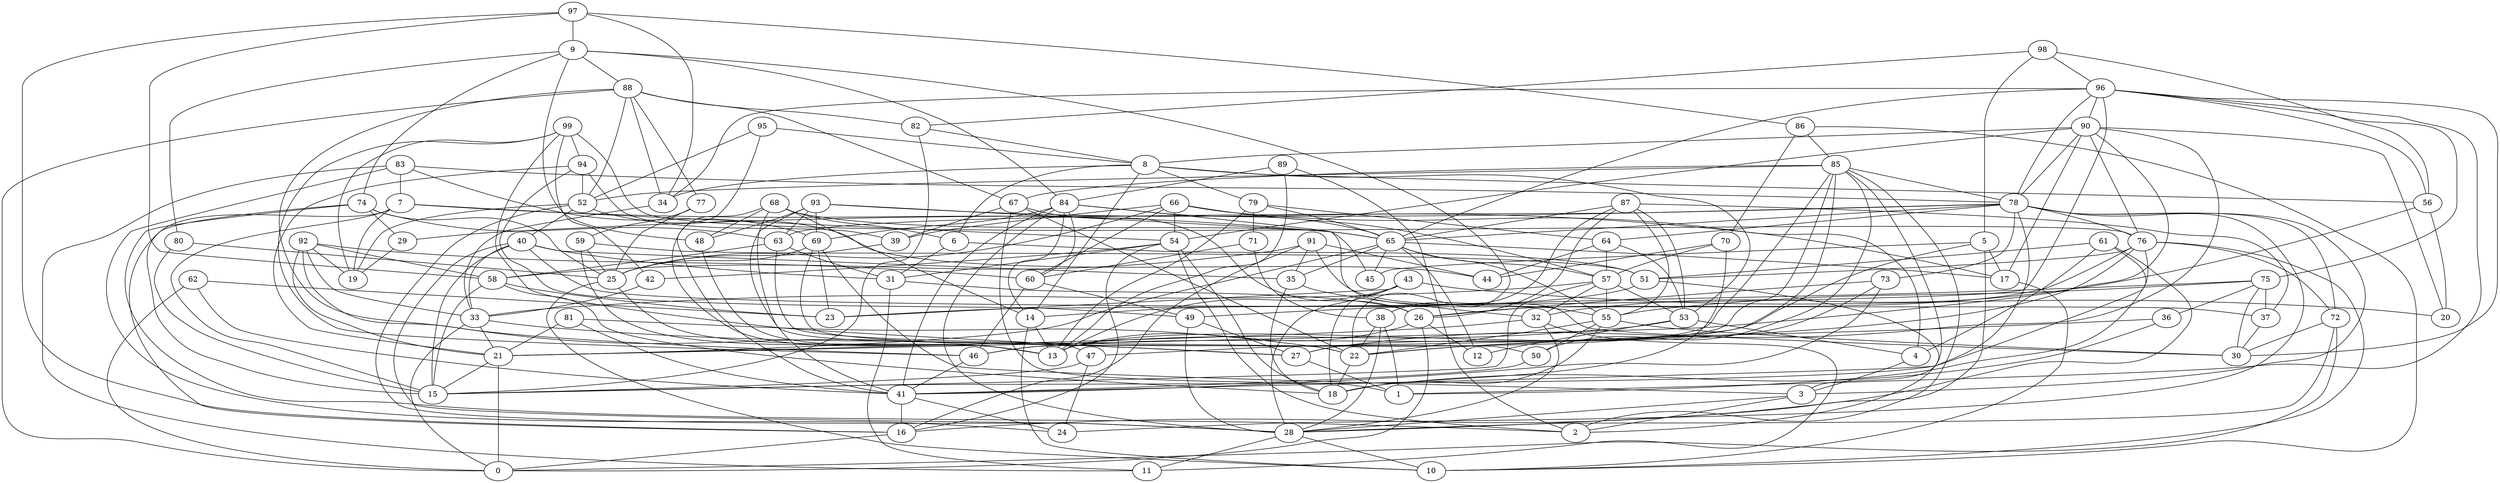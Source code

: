 digraph GG_graph {

subgraph G_graph {
edge [color = black]
"97" -> "9" [dir = none]
"97" -> "86" [dir = none]
"97" -> "58" [dir = none]
"97" -> "34" [dir = none]
"97" -> "16" [dir = none]
"77" -> "59" [dir = none]
"77" -> "25" [dir = none]
"98" -> "82" [dir = none]
"98" -> "5" [dir = none]
"98" -> "96" [dir = none]
"98" -> "56" [dir = none]
"39" -> "25" [dir = none]
"16" -> "0" [dir = none]
"32" -> "11" [dir = none]
"32" -> "21" [dir = none]
"32" -> "28" [dir = none]
"86" -> "10" [dir = none]
"86" -> "70" [dir = none]
"86" -> "85" [dir = none]
"59" -> "13" [dir = none]
"59" -> "25" [dir = none]
"59" -> "51" [dir = none]
"67" -> "1" [dir = none]
"67" -> "39" [dir = none]
"67" -> "26" [dir = none]
"67" -> "22" [dir = none]
"50" -> "41" [dir = none]
"83" -> "7" [dir = none]
"83" -> "24" [dir = none]
"83" -> "78" [dir = none]
"83" -> "11" [dir = none]
"83" -> "69" [dir = none]
"85" -> "13" [dir = none]
"85" -> "46" [dir = none]
"85" -> "3" [dir = none]
"85" -> "78" [dir = none]
"85" -> "47" [dir = none]
"85" -> "2" [dir = none]
"85" -> "67" [dir = none]
"85" -> "50" [dir = none]
"85" -> "52" [dir = none]
"22" -> "18" [dir = none]
"36" -> "18" [dir = none]
"36" -> "22" [dir = none]
"75" -> "37" [dir = none]
"75" -> "55" [dir = none]
"75" -> "36" [dir = none]
"75" -> "30" [dir = none]
"75" -> "49" [dir = none]
"94" -> "21" [dir = none]
"94" -> "52" [dir = none]
"94" -> "49" [dir = none]
"94" -> "39" [dir = none]
"80" -> "15" [dir = none]
"80" -> "25" [dir = none]
"82" -> "8" [dir = none]
"82" -> "15" [dir = none]
"25" -> "10" [dir = none]
"25" -> "13" [dir = none]
"5" -> "17" [dir = none]
"5" -> "28" [dir = none]
"5" -> "13" [dir = none]
"5" -> "45" [dir = none]
"88" -> "77" [dir = none]
"88" -> "52" [dir = none]
"88" -> "0" [dir = none]
"88" -> "67" [dir = none]
"88" -> "82" [dir = none]
"88" -> "34" [dir = none]
"88" -> "13" [dir = none]
"9" -> "80" [dir = none]
"9" -> "84" [dir = none]
"9" -> "48" [dir = none]
"9" -> "74" [dir = none]
"9" -> "22" [dir = none]
"9" -> "88" [dir = none]
"63" -> "58" [dir = none]
"63" -> "31" [dir = none]
"63" -> "22" [dir = none]
"60" -> "49" [dir = none]
"60" -> "46" [dir = none]
"92" -> "60" [dir = none]
"92" -> "21" [dir = none]
"92" -> "58" [dir = none]
"92" -> "19" [dir = none]
"92" -> "33" [dir = none]
"92" -> "46" [dir = none]
"14" -> "10" [dir = none]
"14" -> "13" [dir = none]
"34" -> "33" [dir = none]
"90" -> "27" [dir = none]
"90" -> "17" [dir = none]
"90" -> "76" [dir = none]
"90" -> "8" [dir = none]
"90" -> "78" [dir = none]
"90" -> "21" [dir = none]
"90" -> "20" [dir = none]
"90" -> "54" [dir = none]
"76" -> "51" [dir = none]
"76" -> "26" [dir = none]
"76" -> "22" [dir = none]
"76" -> "15" [dir = none]
"76" -> "10" [dir = none]
"78" -> "72" [dir = none]
"78" -> "29" [dir = none]
"78" -> "3" [dir = none]
"78" -> "41" [dir = none]
"78" -> "64" [dir = none]
"78" -> "24" [dir = none]
"78" -> "65" [dir = none]
"78" -> "73" [dir = none]
"78" -> "63" [dir = none]
"78" -> "76" [dir = none]
"7" -> "65" [dir = none]
"7" -> "54" [dir = none]
"7" -> "16" [dir = none]
"7" -> "15" [dir = none]
"7" -> "19" [dir = none]
"65" -> "45" [dir = none]
"65" -> "12" [dir = none]
"65" -> "21" [dir = none]
"65" -> "35" [dir = none]
"65" -> "55" [dir = none]
"65" -> "17" [dir = none]
"65" -> "57" [dir = none]
"72" -> "28" [dir = none]
"72" -> "0" [dir = none]
"72" -> "30" [dir = none]
"73" -> "26" [dir = none]
"73" -> "41" [dir = none]
"73" -> "27" [dir = none]
"66" -> "4" [dir = none]
"66" -> "57" [dir = none]
"66" -> "54" [dir = none]
"66" -> "25" [dir = none]
"66" -> "60" [dir = none]
"66" -> "39" [dir = none]
"70" -> "57" [dir = none]
"70" -> "18" [dir = none]
"70" -> "44" [dir = none]
"91" -> "16" [dir = none]
"91" -> "44" [dir = none]
"91" -> "35" [dir = none]
"91" -> "55" [dir = none]
"4" -> "3" [dir = none]
"93" -> "41" [dir = none]
"93" -> "63" [dir = none]
"93" -> "45" [dir = none]
"93" -> "69" [dir = none]
"93" -> "17" [dir = none]
"93" -> "48" [dir = none]
"49" -> "28" [dir = none]
"49" -> "27" [dir = none]
"42" -> "33" [dir = none]
"68" -> "6" [dir = none]
"68" -> "47" [dir = none]
"68" -> "41" [dir = none]
"68" -> "48" [dir = none]
"68" -> "14" [dir = none]
"68" -> "65" [dir = none]
"48" -> "13" [dir = none]
"89" -> "84" [dir = none]
"89" -> "2" [dir = none]
"89" -> "13" [dir = none]
"17" -> "10" [dir = none]
"40" -> "15" [dir = none]
"40" -> "35" [dir = none]
"40" -> "28" [dir = none]
"40" -> "31" [dir = none]
"40" -> "37" [dir = none]
"40" -> "33" [dir = none]
"28" -> "11" [dir = none]
"28" -> "10" [dir = none]
"41" -> "16" [dir = none]
"41" -> "24" [dir = none]
"62" -> "41" [dir = none]
"62" -> "0" [dir = none]
"62" -> "23" [dir = none]
"3" -> "2" [dir = none]
"3" -> "28" [dir = none]
"55" -> "50" [dir = none]
"55" -> "30" [dir = none]
"55" -> "22" [dir = none]
"55" -> "18" [dir = none]
"37" -> "30" [dir = none]
"46" -> "41" [dir = none]
"27" -> "1" [dir = none]
"54" -> "16" [dir = none]
"54" -> "2" [dir = none]
"54" -> "18" [dir = none]
"54" -> "42" [dir = none]
"54" -> "31" [dir = none]
"74" -> "25" [dir = none]
"74" -> "63" [dir = none]
"74" -> "29" [dir = none]
"74" -> "15" [dir = none]
"74" -> "2" [dir = none]
"99" -> "19" [dir = none]
"99" -> "94" [dir = none]
"99" -> "42" [dir = none]
"99" -> "76" [dir = none]
"99" -> "46" [dir = none]
"99" -> "27" [dir = none]
"29" -> "19" [dir = none]
"79" -> "13" [dir = none]
"79" -> "71" [dir = none]
"79" -> "64" [dir = none]
"79" -> "65" [dir = none]
"56" -> "32" [dir = none]
"56" -> "20" [dir = none]
"35" -> "32" [dir = none]
"35" -> "18" [dir = none]
"8" -> "53" [dir = none]
"8" -> "34" [dir = none]
"8" -> "14" [dir = none]
"8" -> "6" [dir = none]
"8" -> "79" [dir = none]
"8" -> "56" [dir = none]
"58" -> "23" [dir = none]
"58" -> "15" [dir = none]
"58" -> "18" [dir = none]
"84" -> "69" [dir = none]
"84" -> "14" [dir = none]
"84" -> "60" [dir = none]
"84" -> "41" [dir = none]
"84" -> "28" [dir = none]
"84" -> "65" [dir = none]
"84" -> "30" [dir = none]
"6" -> "31" [dir = none]
"6" -> "51" [dir = none]
"33" -> "27" [dir = none]
"33" -> "21" [dir = none]
"33" -> "0" [dir = none]
"52" -> "44" [dir = none]
"52" -> "19" [dir = none]
"52" -> "40" [dir = none]
"52" -> "28" [dir = none]
"96" -> "75" [dir = none]
"96" -> "78" [dir = none]
"96" -> "56" [dir = none]
"96" -> "90" [dir = none]
"96" -> "34" [dir = none]
"96" -> "23" [dir = none]
"96" -> "30" [dir = none]
"96" -> "65" [dir = none]
"96" -> "1" [dir = none]
"47" -> "15" [dir = none]
"47" -> "24" [dir = none]
"43" -> "20" [dir = none]
"43" -> "13" [dir = none]
"43" -> "28" [dir = none]
"43" -> "18" [dir = none]
"43" -> "23" [dir = none]
"87" -> "53" [dir = none]
"87" -> "26" [dir = none]
"87" -> "37" [dir = none]
"87" -> "38" [dir = none]
"87" -> "55" [dir = none]
"87" -> "65" [dir = none]
"61" -> "16" [dir = none]
"61" -> "4" [dir = none]
"61" -> "51" [dir = none]
"61" -> "1" [dir = none]
"38" -> "22" [dir = none]
"38" -> "28" [dir = none]
"38" -> "1" [dir = none]
"69" -> "50" [dir = none]
"69" -> "25" [dir = none]
"69" -> "3" [dir = none]
"69" -> "23" [dir = none]
"95" -> "52" [dir = none]
"95" -> "13" [dir = none]
"95" -> "8" [dir = none]
"81" -> "22" [dir = none]
"81" -> "41" [dir = none]
"81" -> "21" [dir = none]
"53" -> "12" [dir = none]
"53" -> "46" [dir = none]
"53" -> "4" [dir = none]
"64" -> "44" [dir = none]
"64" -> "53" [dir = none]
"64" -> "57" [dir = none]
"31" -> "11" [dir = none]
"31" -> "26" [dir = none]
"57" -> "33" [dir = none]
"57" -> "55" [dir = none]
"57" -> "32" [dir = none]
"57" -> "53" [dir = none]
"57" -> "15" [dir = none]
"26" -> "12" [dir = none]
"26" -> "0" [dir = none]
"26" -> "13" [dir = none]
"21" -> "0" [dir = none]
"21" -> "15" [dir = none]
"51" -> "2" [dir = none]
"71" -> "60" [dir = none]
"71" -> "38" [dir = none]
"91" -> "58" [dir = none]
"51" -> "14" [dir = none]
"76" -> "72" [dir = none]
}

}
